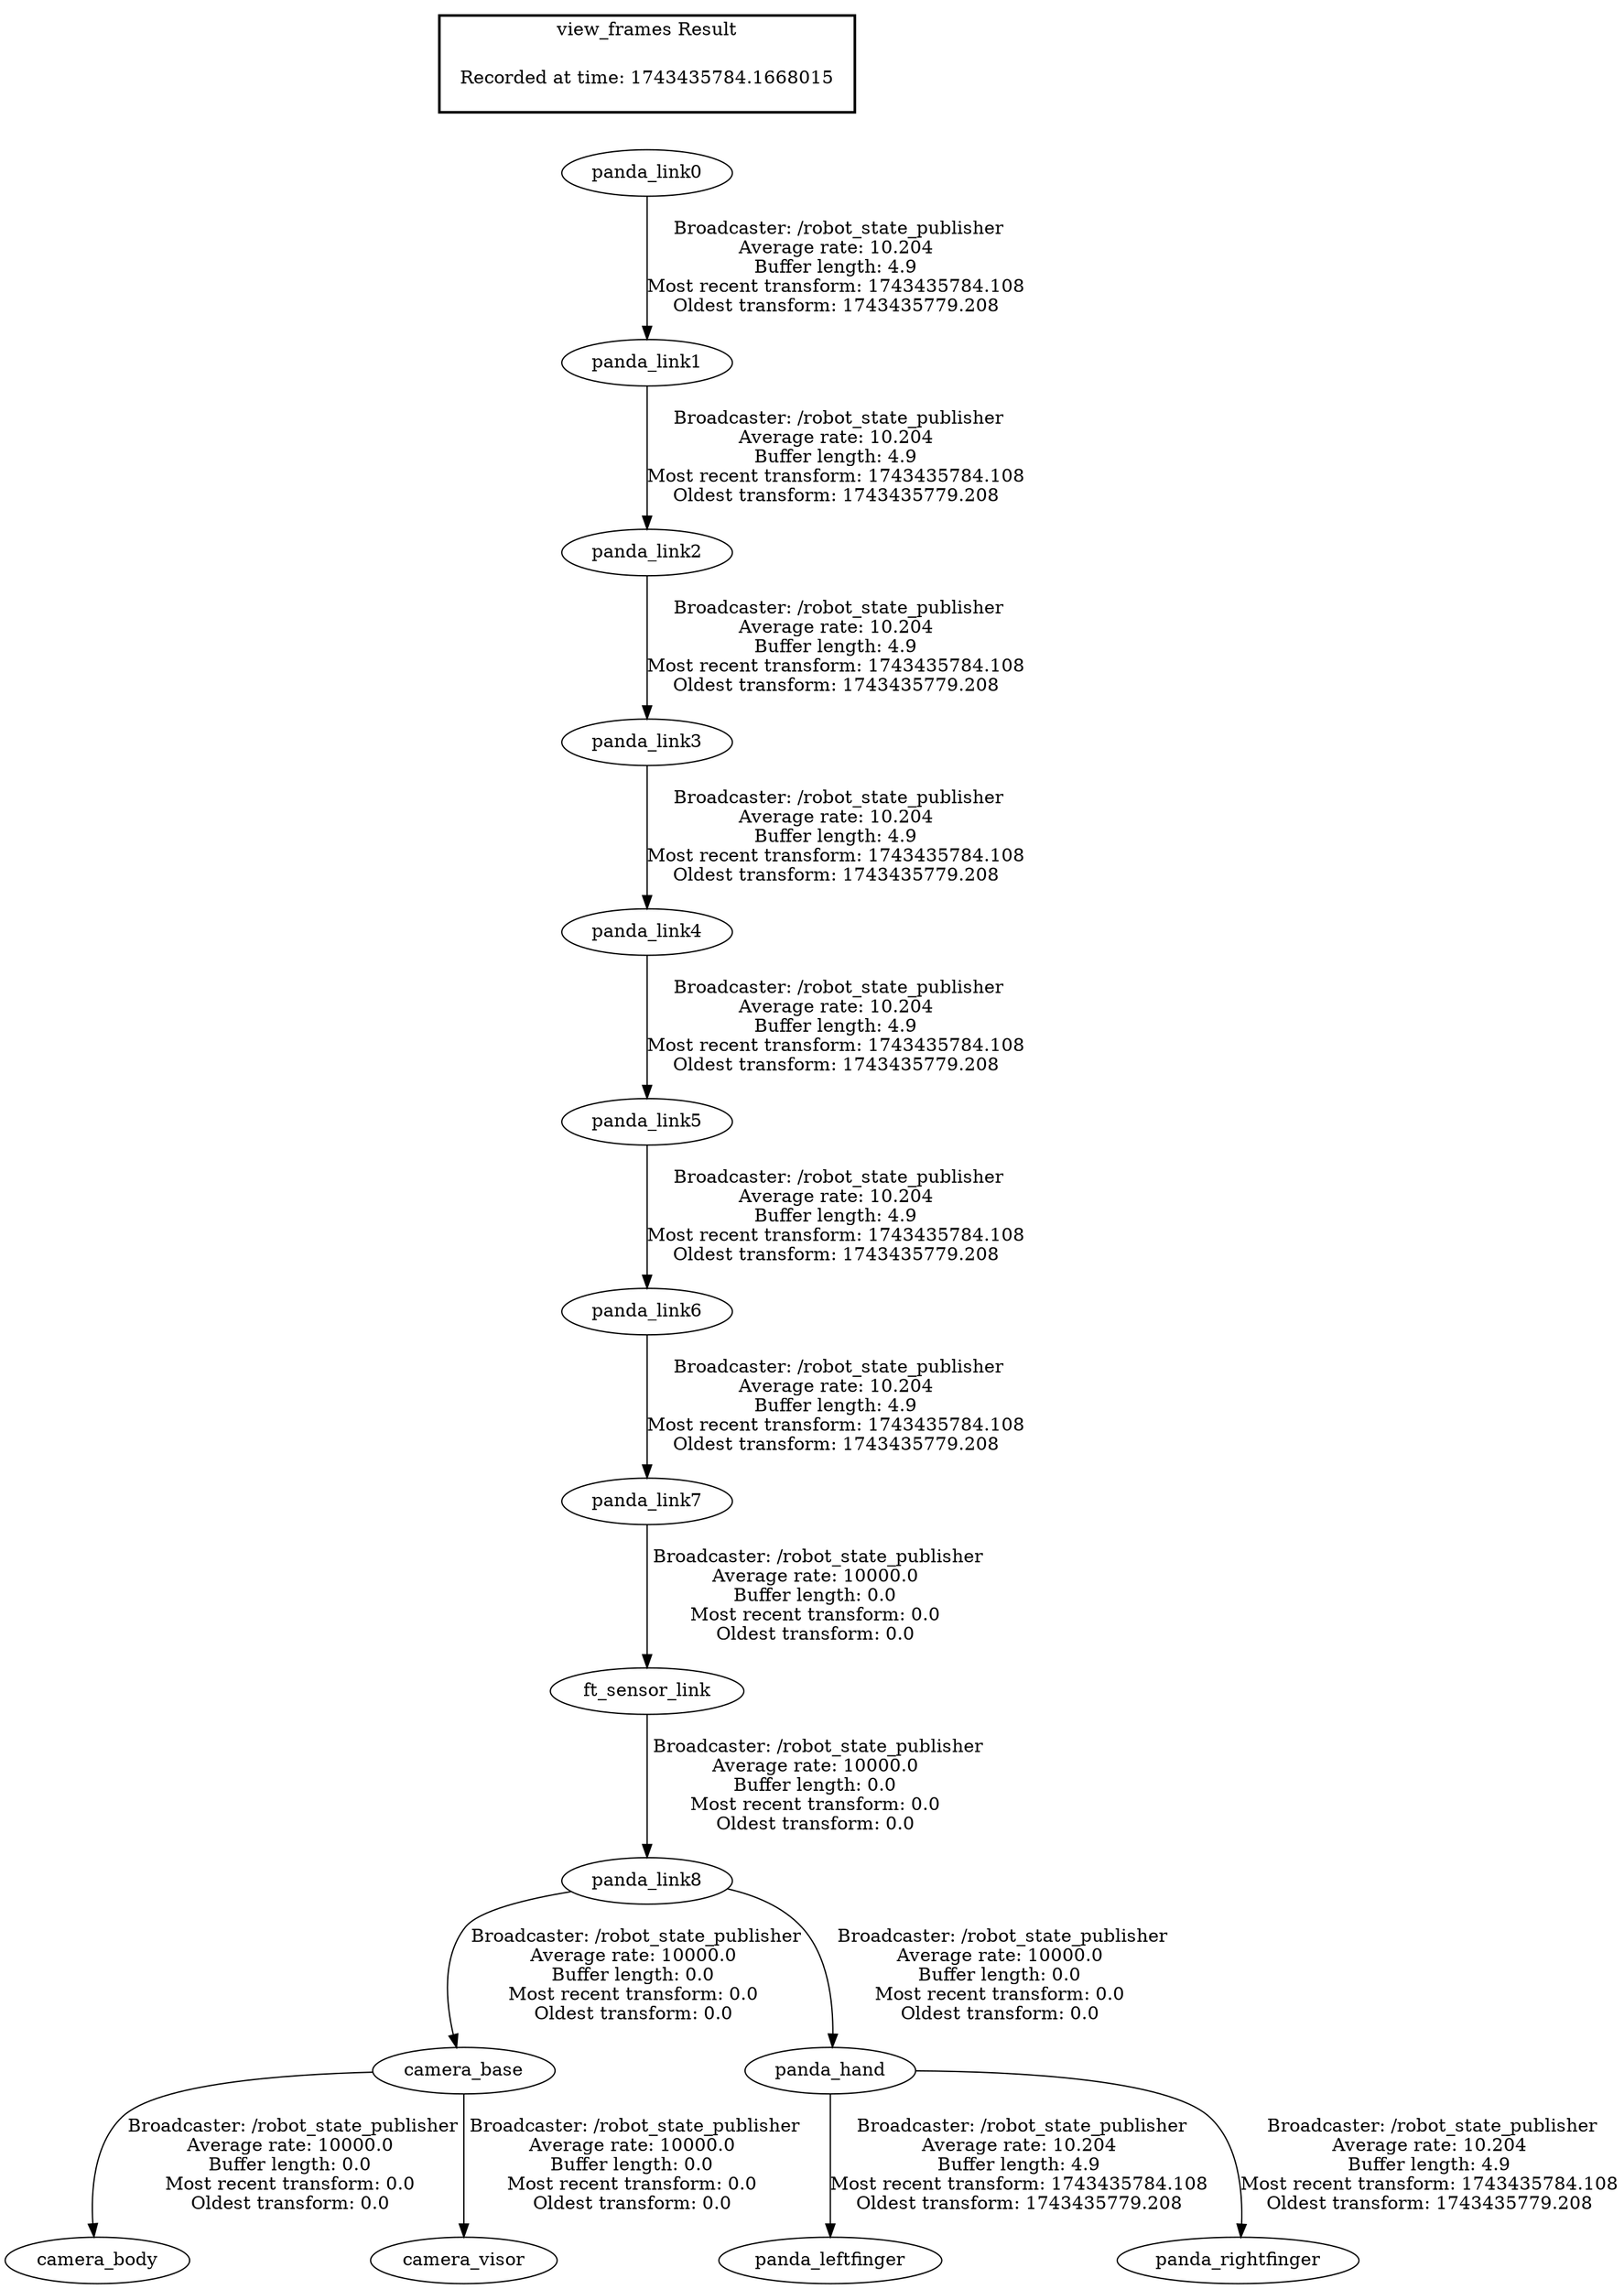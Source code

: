 digraph G {
"camera_base" -> "camera_body"[label=" Broadcaster: /robot_state_publisher\nAverage rate: 10000.0\nBuffer length: 0.0\nMost recent transform: 0.0\nOldest transform: 0.0\n"];
"panda_link8" -> "camera_base"[label=" Broadcaster: /robot_state_publisher\nAverage rate: 10000.0\nBuffer length: 0.0\nMost recent transform: 0.0\nOldest transform: 0.0\n"];
"camera_base" -> "camera_visor"[label=" Broadcaster: /robot_state_publisher\nAverage rate: 10000.0\nBuffer length: 0.0\nMost recent transform: 0.0\nOldest transform: 0.0\n"];
"ft_sensor_link" -> "panda_link8"[label=" Broadcaster: /robot_state_publisher\nAverage rate: 10000.0\nBuffer length: 0.0\nMost recent transform: 0.0\nOldest transform: 0.0\n"];
"panda_link7" -> "ft_sensor_link"[label=" Broadcaster: /robot_state_publisher\nAverage rate: 10000.0\nBuffer length: 0.0\nMost recent transform: 0.0\nOldest transform: 0.0\n"];
"panda_link6" -> "panda_link7"[label=" Broadcaster: /robot_state_publisher\nAverage rate: 10.204\nBuffer length: 4.9\nMost recent transform: 1743435784.108\nOldest transform: 1743435779.208\n"];
"panda_link8" -> "panda_hand"[label=" Broadcaster: /robot_state_publisher\nAverage rate: 10000.0\nBuffer length: 0.0\nMost recent transform: 0.0\nOldest transform: 0.0\n"];
"panda_hand" -> "panda_leftfinger"[label=" Broadcaster: /robot_state_publisher\nAverage rate: 10.204\nBuffer length: 4.9\nMost recent transform: 1743435784.108\nOldest transform: 1743435779.208\n"];
"panda_hand" -> "panda_rightfinger"[label=" Broadcaster: /robot_state_publisher\nAverage rate: 10.204\nBuffer length: 4.9\nMost recent transform: 1743435784.108\nOldest transform: 1743435779.208\n"];
"panda_link0" -> "panda_link1"[label=" Broadcaster: /robot_state_publisher\nAverage rate: 10.204\nBuffer length: 4.9\nMost recent transform: 1743435784.108\nOldest transform: 1743435779.208\n"];
"panda_link1" -> "panda_link2"[label=" Broadcaster: /robot_state_publisher\nAverage rate: 10.204\nBuffer length: 4.9\nMost recent transform: 1743435784.108\nOldest transform: 1743435779.208\n"];
"panda_link2" -> "panda_link3"[label=" Broadcaster: /robot_state_publisher\nAverage rate: 10.204\nBuffer length: 4.9\nMost recent transform: 1743435784.108\nOldest transform: 1743435779.208\n"];
"panda_link3" -> "panda_link4"[label=" Broadcaster: /robot_state_publisher\nAverage rate: 10.204\nBuffer length: 4.9\nMost recent transform: 1743435784.108\nOldest transform: 1743435779.208\n"];
"panda_link4" -> "panda_link5"[label=" Broadcaster: /robot_state_publisher\nAverage rate: 10.204\nBuffer length: 4.9\nMost recent transform: 1743435784.108\nOldest transform: 1743435779.208\n"];
"panda_link5" -> "panda_link6"[label=" Broadcaster: /robot_state_publisher\nAverage rate: 10.204\nBuffer length: 4.9\nMost recent transform: 1743435784.108\nOldest transform: 1743435779.208\n"];
edge [style=invis];
 subgraph cluster_legend { style=bold; color=black; label ="view_frames Result";
"Recorded at time: 1743435784.1668015"[ shape=plaintext ] ;
}->"panda_link0";
}